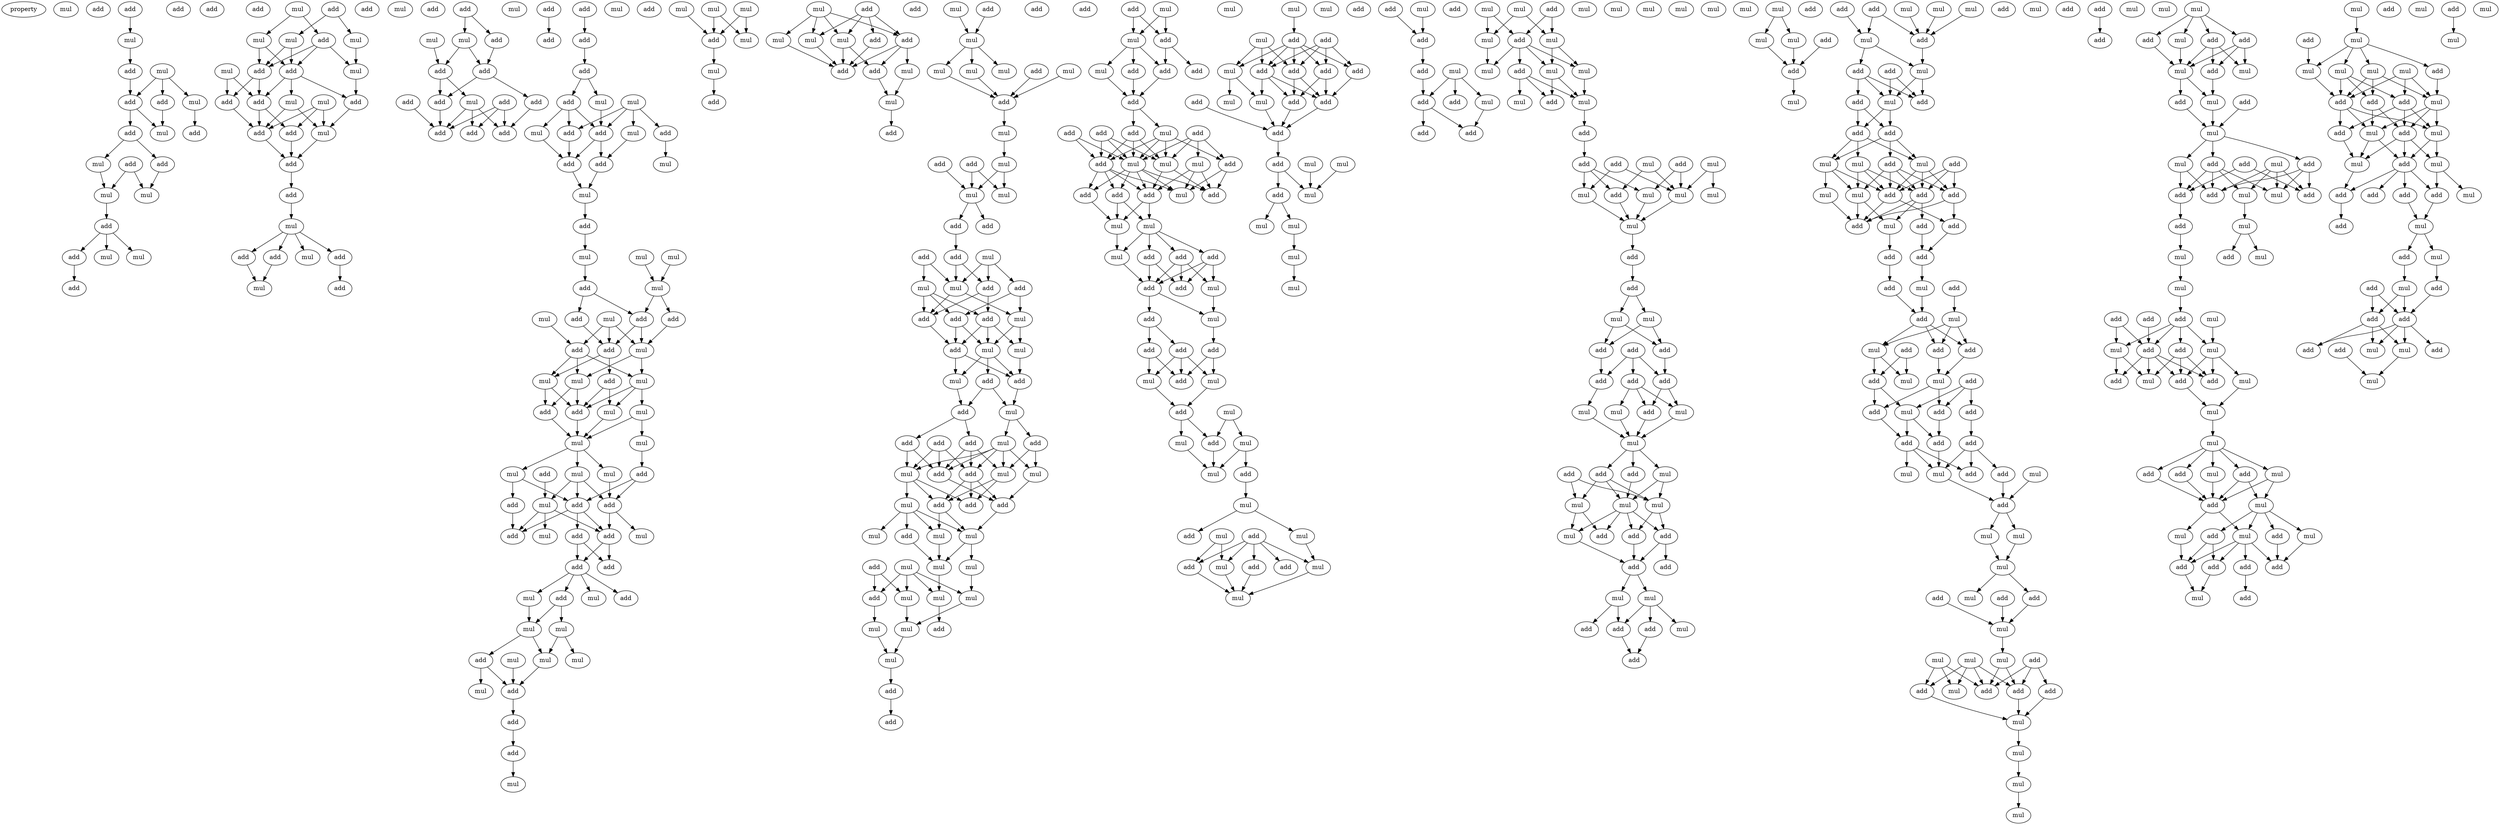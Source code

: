 digraph {
    node [fontcolor=black]
    property [mul=2,lf=1.8]
    0 [ label = mul ];
    1 [ label = add ];
    2 [ label = add ];
    3 [ label = mul ];
    4 [ label = mul ];
    5 [ label = add ];
    6 [ label = mul ];
    7 [ label = add ];
    8 [ label = add ];
    9 [ label = mul ];
    10 [ label = add ];
    11 [ label = add ];
    12 [ label = mul ];
    13 [ label = add ];
    14 [ label = add ];
    15 [ label = mul ];
    16 [ label = mul ];
    17 [ label = add ];
    18 [ label = add ];
    19 [ label = add ];
    20 [ label = add ];
    21 [ label = add ];
    22 [ label = mul ];
    23 [ label = mul ];
    24 [ label = add ];
    25 [ label = add ];
    26 [ label = mul ];
    27 [ label = add ];
    28 [ label = mul ];
    29 [ label = mul ];
    30 [ label = mul ];
    31 [ label = mul ];
    32 [ label = add ];
    33 [ label = add ];
    34 [ label = mul ];
    35 [ label = add ];
    36 [ label = add ];
    37 [ label = add ];
    38 [ label = mul ];
    39 [ label = mul ];
    40 [ label = mul ];
    41 [ label = add ];
    42 [ label = add ];
    43 [ label = add ];
    44 [ label = add ];
    45 [ label = mul ];
    46 [ label = add ];
    47 [ label = mul ];
    48 [ label = add ];
    49 [ label = add ];
    50 [ label = mul ];
    51 [ label = add ];
    52 [ label = add ];
    53 [ label = mul ];
    54 [ label = add ];
    55 [ label = add ];
    56 [ label = mul ];
    57 [ label = add ];
    58 [ label = mul ];
    59 [ label = add ];
    60 [ label = add ];
    61 [ label = mul ];
    62 [ label = add ];
    63 [ label = add ];
    64 [ label = add ];
    65 [ label = add ];
    66 [ label = add ];
    67 [ label = add ];
    68 [ label = add ];
    69 [ label = mul ];
    70 [ label = add ];
    71 [ label = add ];
    72 [ label = add ];
    73 [ label = add ];
    74 [ label = add ];
    75 [ label = mul ];
    76 [ label = add ];
    77 [ label = mul ];
    78 [ label = mul ];
    79 [ label = add ];
    80 [ label = add ];
    81 [ label = mul ];
    82 [ label = add ];
    83 [ label = add ];
    84 [ label = add ];
    85 [ label = mul ];
    86 [ label = mul ];
    87 [ label = mul ];
    88 [ label = add ];
    89 [ label = mul ];
    90 [ label = mul ];
    91 [ label = mul ];
    92 [ label = add ];
    93 [ label = mul ];
    94 [ label = mul ];
    95 [ label = mul ];
    96 [ label = add ];
    97 [ label = add ];
    98 [ label = add ];
    99 [ label = mul ];
    100 [ label = add ];
    101 [ label = add ];
    102 [ label = add ];
    103 [ label = mul ];
    104 [ label = mul ];
    105 [ label = mul ];
    106 [ label = add ];
    107 [ label = add ];
    108 [ label = mul ];
    109 [ label = mul ];
    110 [ label = mul ];
    111 [ label = mul ];
    112 [ label = mul ];
    113 [ label = add ];
    114 [ label = mul ];
    115 [ label = add ];
    116 [ label = mul ];
    117 [ label = add ];
    118 [ label = add ];
    119 [ label = add ];
    120 [ label = mul ];
    121 [ label = add ];
    122 [ label = add ];
    123 [ label = mul ];
    124 [ label = add ];
    125 [ label = mul ];
    126 [ label = add ];
    127 [ label = add ];
    128 [ label = add ];
    129 [ label = mul ];
    130 [ label = mul ];
    131 [ label = add ];
    132 [ label = mul ];
    133 [ label = mul ];
    134 [ label = mul ];
    135 [ label = mul ];
    136 [ label = mul ];
    137 [ label = add ];
    138 [ label = add ];
    139 [ label = mul ];
    140 [ label = add ];
    141 [ label = add ];
    142 [ label = add ];
    143 [ label = mul ];
    144 [ label = mul ];
    145 [ label = mul ];
    146 [ label = mul ];
    147 [ label = add ];
    148 [ label = mul ];
    149 [ label = mul ];
    150 [ label = add ];
    151 [ label = add ];
    152 [ label = mul ];
    153 [ label = mul ];
    154 [ label = mul ];
    155 [ label = mul ];
    156 [ label = add ];
    157 [ label = add ];
    158 [ label = add ];
    159 [ label = mul ];
    160 [ label = add ];
    161 [ label = mul ];
    162 [ label = add ];
    163 [ label = add ];
    164 [ label = mul ];
    165 [ label = add ];
    166 [ label = mul ];
    167 [ label = add ];
    168 [ label = mul ];
    169 [ label = mul ];
    170 [ label = mul ];
    171 [ label = mul ];
    172 [ label = add ];
    173 [ label = mul ];
    174 [ label = add ];
    175 [ label = add ];
    176 [ label = add ];
    177 [ label = mul ];
    178 [ label = mul ];
    179 [ label = mul ];
    180 [ label = add ];
    181 [ label = add ];
    182 [ label = add ];
    183 [ label = mul ];
    184 [ label = add ];
    185 [ label = mul ];
    186 [ label = mul ];
    187 [ label = add ];
    188 [ label = add ];
    189 [ label = mul ];
    190 [ label = add ];
    191 [ label = add ];
    192 [ label = add ];
    193 [ label = mul ];
    194 [ label = add ];
    195 [ label = mul ];
    196 [ label = add ];
    197 [ label = mul ];
    198 [ label = add ];
    199 [ label = mul ];
    200 [ label = add ];
    201 [ label = add ];
    202 [ label = mul ];
    203 [ label = add ];
    204 [ label = add ];
    205 [ label = add ];
    206 [ label = mul ];
    207 [ label = add ];
    208 [ label = mul ];
    209 [ label = add ];
    210 [ label = mul ];
    211 [ label = mul ];
    212 [ label = add ];
    213 [ label = add ];
    214 [ label = add ];
    215 [ label = add ];
    216 [ label = mul ];
    217 [ label = mul ];
    218 [ label = mul ];
    219 [ label = mul ];
    220 [ label = mul ];
    221 [ label = add ];
    222 [ label = mul ];
    223 [ label = add ];
    224 [ label = mul ];
    225 [ label = mul ];
    226 [ label = mul ];
    227 [ label = mul ];
    228 [ label = add ];
    229 [ label = mul ];
    230 [ label = mul ];
    231 [ label = add ];
    232 [ label = add ];
    233 [ label = mul ];
    234 [ label = add ];
    235 [ label = add ];
    236 [ label = add ];
    237 [ label = mul ];
    238 [ label = add ];
    239 [ label = add ];
    240 [ label = add ];
    241 [ label = mul ];
    242 [ label = add ];
    243 [ label = add ];
    244 [ label = add ];
    245 [ label = add ];
    246 [ label = mul ];
    247 [ label = add ];
    248 [ label = add ];
    249 [ label = mul ];
    250 [ label = mul ];
    251 [ label = add ];
    252 [ label = mul ];
    253 [ label = mul ];
    254 [ label = add ];
    255 [ label = add ];
    256 [ label = add ];
    257 [ label = add ];
    258 [ label = mul ];
    259 [ label = mul ];
    260 [ label = add ];
    261 [ label = add ];
    262 [ label = add ];
    263 [ label = mul ];
    264 [ label = add ];
    265 [ label = mul ];
    266 [ label = add ];
    267 [ label = mul ];
    268 [ label = add ];
    269 [ label = add ];
    270 [ label = add ];
    271 [ label = add ];
    272 [ label = add ];
    273 [ label = mul ];
    274 [ label = mul ];
    275 [ label = add ];
    276 [ label = mul ];
    277 [ label = add ];
    278 [ label = mul ];
    279 [ label = mul ];
    280 [ label = mul ];
    281 [ label = add ];
    282 [ label = mul ];
    283 [ label = add ];
    284 [ label = add ];
    285 [ label = mul ];
    286 [ label = mul ];
    287 [ label = mul ];
    288 [ label = mul ];
    289 [ label = add ];
    290 [ label = add ];
    291 [ label = add ];
    292 [ label = mul ];
    293 [ label = mul ];
    294 [ label = mul ];
    295 [ label = add ];
    296 [ label = add ];
    297 [ label = mul ];
    298 [ label = add ];
    299 [ label = mul ];
    300 [ label = add ];
    301 [ label = add ];
    302 [ label = add ];
    303 [ label = add ];
    304 [ label = mul ];
    305 [ label = mul ];
    306 [ label = add ];
    307 [ label = add ];
    308 [ label = add ];
    309 [ label = mul ];
    310 [ label = mul ];
    311 [ label = mul ];
    312 [ label = add ];
    313 [ label = add ];
    314 [ label = add ];
    315 [ label = mul ];
    316 [ label = mul ];
    317 [ label = mul ];
    318 [ label = mul ];
    319 [ label = add ];
    320 [ label = mul ];
    321 [ label = mul ];
    322 [ label = add ];
    323 [ label = add ];
    324 [ label = add ];
    325 [ label = mul ];
    326 [ label = add ];
    327 [ label = mul ];
    328 [ label = add ];
    329 [ label = add ];
    330 [ label = add ];
    331 [ label = add ];
    332 [ label = mul ];
    333 [ label = mul ];
    334 [ label = add ];
    335 [ label = mul ];
    336 [ label = mul ];
    337 [ label = mul ];
    338 [ label = mul ];
    339 [ label = add ];
    340 [ label = mul ];
    341 [ label = mul ];
    342 [ label = add ];
    343 [ label = mul ];
    344 [ label = add ];
    345 [ label = mul ];
    346 [ label = add ];
    347 [ label = mul ];
    348 [ label = add ];
    349 [ label = add ];
    350 [ label = mul ];
    351 [ label = mul ];
    352 [ label = add ];
    353 [ label = mul ];
    354 [ label = mul ];
    355 [ label = mul ];
    356 [ label = mul ];
    357 [ label = add ];
    358 [ label = add ];
    359 [ label = mul ];
    360 [ label = mul ];
    361 [ label = mul ];
    362 [ label = add ];
    363 [ label = add ];
    364 [ label = add ];
    365 [ label = add ];
    366 [ label = add ];
    367 [ label = add ];
    368 [ label = mul ];
    369 [ label = mul ];
    370 [ label = mul ];
    371 [ label = add ];
    372 [ label = mul ];
    373 [ label = mul ];
    374 [ label = add ];
    375 [ label = add ];
    376 [ label = mul ];
    377 [ label = add ];
    378 [ label = mul ];
    379 [ label = mul ];
    380 [ label = mul ];
    381 [ label = add ];
    382 [ label = add ];
    383 [ label = mul ];
    384 [ label = add ];
    385 [ label = mul ];
    386 [ label = add ];
    387 [ label = add ];
    388 [ label = mul ];
    389 [ label = mul ];
    390 [ label = mul ];
    391 [ label = add ];
    392 [ label = mul ];
    393 [ label = add ];
    394 [ label = add ];
    395 [ label = mul ];
    396 [ label = add ];
    397 [ label = mul ];
    398 [ label = add ];
    399 [ label = add ];
    400 [ label = mul ];
    401 [ label = mul ];
    402 [ label = add ];
    403 [ label = mul ];
    404 [ label = mul ];
    405 [ label = mul ];
    406 [ label = add ];
    407 [ label = mul ];
    408 [ label = add ];
    409 [ label = mul ];
    410 [ label = add ];
    411 [ label = add ];
    412 [ label = add ];
    413 [ label = mul ];
    414 [ label = add ];
    415 [ label = mul ];
    416 [ label = add ];
    417 [ label = add ];
    418 [ label = add ];
    419 [ label = add ];
    420 [ label = add ];
    421 [ label = mul ];
    422 [ label = add ];
    423 [ label = mul ];
    424 [ label = mul ];
    425 [ label = add ];
    426 [ label = mul ];
    427 [ label = mul ];
    428 [ label = add ];
    429 [ label = add ];
    430 [ label = mul ];
    431 [ label = add ];
    432 [ label = add ];
    433 [ label = add ];
    434 [ label = add ];
    435 [ label = add ];
    436 [ label = add ];
    437 [ label = add ];
    438 [ label = mul ];
    439 [ label = add ];
    440 [ label = mul ];
    441 [ label = add ];
    442 [ label = add ];
    443 [ label = mul ];
    444 [ label = add ];
    445 [ label = mul ];
    446 [ label = add ];
    447 [ label = mul ];
    448 [ label = add ];
    449 [ label = add ];
    450 [ label = add ];
    451 [ label = mul ];
    452 [ label = add ];
    453 [ label = add ];
    454 [ label = add ];
    455 [ label = add ];
    456 [ label = mul ];
    457 [ label = mul ];
    458 [ label = mul ];
    459 [ label = add ];
    460 [ label = add ];
    461 [ label = add ];
    462 [ label = mul ];
    463 [ label = mul ];
    464 [ label = mul ];
    465 [ label = mul ];
    466 [ label = add ];
    467 [ label = mul ];
    468 [ label = add ];
    469 [ label = add ];
    470 [ label = mul ];
    471 [ label = add ];
    472 [ label = mul ];
    473 [ label = mul ];
    474 [ label = mul ];
    475 [ label = add ];
    476 [ label = add ];
    477 [ label = add ];
    478 [ label = add ];
    479 [ label = mul ];
    480 [ label = mul ];
    481 [ label = mul ];
    482 [ label = add ];
    483 [ label = add ];
    484 [ label = mul ];
    485 [ label = add ];
    486 [ label = mul ];
    487 [ label = mul ];
    488 [ label = mul ];
    489 [ label = mul ];
    490 [ label = add ];
    491 [ label = add ];
    492 [ label = mul ];
    493 [ label = add ];
    494 [ label = add ];
    495 [ label = mul ];
    496 [ label = mul ];
    497 [ label = mul ];
    498 [ label = add ];
    499 [ label = add ];
    500 [ label = mul ];
    501 [ label = add ];
    502 [ label = mul ];
    503 [ label = mul ];
    504 [ label = add ];
    505 [ label = add ];
    506 [ label = add ];
    507 [ label = add ];
    508 [ label = mul ];
    509 [ label = mul ];
    510 [ label = add ];
    511 [ label = add ];
    512 [ label = mul ];
    513 [ label = add ];
    514 [ label = mul ];
    515 [ label = mul ];
    516 [ label = mul ];
    517 [ label = mul ];
    518 [ label = add ];
    519 [ label = add ];
    520 [ label = add ];
    521 [ label = mul ];
    522 [ label = add ];
    523 [ label = add ];
    524 [ label = mul ];
    525 [ label = add ];
    526 [ label = mul ];
    527 [ label = add ];
    528 [ label = mul ];
    529 [ label = add ];
    530 [ label = mul ];
    531 [ label = mul ];
    532 [ label = add ];
    533 [ label = add ];
    534 [ label = add ];
    535 [ label = mul ];
    536 [ label = mul ];
    537 [ label = add ];
    538 [ label = mul ];
    539 [ label = add ];
    540 [ label = add ];
    541 [ label = mul ];
    542 [ label = mul ];
    543 [ label = mul ];
    544 [ label = add ];
    545 [ label = add ];
    546 [ label = add ];
    547 [ label = add ];
    548 [ label = mul ];
    549 [ label = add ];
    550 [ label = mul ];
    551 [ label = mul ];
    552 [ label = add ];
    553 [ label = mul ];
    554 [ label = add ];
    555 [ label = mul ];
    556 [ label = mul ];
    557 [ label = mul ];
    558 [ label = mul ];
    559 [ label = add ];
    560 [ label = add ];
    561 [ label = add ];
    562 [ label = add ];
    563 [ label = add ];
    564 [ label = mul ];
    565 [ label = mul ];
    566 [ label = mul ];
    567 [ label = mul ];
    568 [ label = add ];
    569 [ label = add ];
    570 [ label = add ];
    571 [ label = mul ];
    572 [ label = add ];
    573 [ label = add ];
    574 [ label = add ];
    575 [ label = mul ];
    576 [ label = mul ];
    577 [ label = add ];
    578 [ label = add ];
    579 [ label = add ];
    580 [ label = mul ];
    581 [ label = mul ];
    582 [ label = add ];
    583 [ label = add ];
    584 [ label = add ];
    585 [ label = mul ];
    586 [ label = mul ];
    587 [ label = add ];
    588 [ label = add ];
    589 [ label = add ];
    590 [ label = mul ];
    591 [ label = add ];
    592 [ label = mul ];
    593 [ label = mul ];
    2 -> 3 [ name = 0 ];
    3 -> 5 [ name = 1 ];
    4 -> 6 [ name = 2 ];
    4 -> 7 [ name = 3 ];
    4 -> 8 [ name = 4 ];
    5 -> 7 [ name = 5 ];
    6 -> 11 [ name = 6 ];
    7 -> 9 [ name = 7 ];
    7 -> 10 [ name = 8 ];
    8 -> 9 [ name = 9 ];
    10 -> 12 [ name = 10 ];
    10 -> 13 [ name = 11 ];
    12 -> 16 [ name = 12 ];
    13 -> 15 [ name = 13 ];
    14 -> 15 [ name = 14 ];
    14 -> 16 [ name = 15 ];
    16 -> 17 [ name = 16 ];
    17 -> 19 [ name = 17 ];
    17 -> 22 [ name = 18 ];
    17 -> 23 [ name = 19 ];
    19 -> 24 [ name = 20 ];
    25 -> 29 [ name = 21 ];
    25 -> 30 [ name = 22 ];
    26 -> 27 [ name = 23 ];
    26 -> 28 [ name = 24 ];
    27 -> 32 [ name = 25 ];
    27 -> 33 [ name = 26 ];
    27 -> 34 [ name = 27 ];
    28 -> 32 [ name = 28 ];
    28 -> 33 [ name = 29 ];
    29 -> 34 [ name = 30 ];
    30 -> 32 [ name = 31 ];
    30 -> 33 [ name = 32 ];
    31 -> 36 [ name = 33 ];
    31 -> 37 [ name = 34 ];
    32 -> 35 [ name = 35 ];
    32 -> 36 [ name = 36 ];
    32 -> 38 [ name = 37 ];
    33 -> 36 [ name = 38 ];
    33 -> 37 [ name = 39 ];
    34 -> 35 [ name = 40 ];
    35 -> 40 [ name = 41 ];
    36 -> 41 [ name = 42 ];
    36 -> 42 [ name = 43 ];
    37 -> 41 [ name = 44 ];
    38 -> 40 [ name = 45 ];
    38 -> 41 [ name = 46 ];
    39 -> 40 [ name = 47 ];
    39 -> 41 [ name = 48 ];
    39 -> 42 [ name = 49 ];
    40 -> 43 [ name = 50 ];
    41 -> 43 [ name = 51 ];
    42 -> 43 [ name = 52 ];
    43 -> 46 [ name = 53 ];
    46 -> 47 [ name = 54 ];
    47 -> 48 [ name = 55 ];
    47 -> 50 [ name = 56 ];
    47 -> 51 [ name = 57 ];
    47 -> 52 [ name = 58 ];
    48 -> 53 [ name = 59 ];
    51 -> 54 [ name = 60 ];
    52 -> 53 [ name = 61 ];
    55 -> 56 [ name = 62 ];
    55 -> 57 [ name = 63 ];
    56 -> 59 [ name = 64 ];
    56 -> 60 [ name = 65 ];
    57 -> 59 [ name = 66 ];
    58 -> 60 [ name = 67 ];
    59 -> 62 [ name = 68 ];
    59 -> 63 [ name = 69 ];
    60 -> 61 [ name = 70 ];
    60 -> 62 [ name = 71 ];
    61 -> 66 [ name = 72 ];
    61 -> 67 [ name = 73 ];
    61 -> 68 [ name = 74 ];
    62 -> 68 [ name = 75 ];
    63 -> 67 [ name = 76 ];
    64 -> 68 [ name = 77 ];
    65 -> 66 [ name = 78 ];
    65 -> 67 [ name = 79 ];
    65 -> 68 [ name = 80 ];
    70 -> 72 [ name = 81 ];
    71 -> 73 [ name = 82 ];
    73 -> 74 [ name = 83 ];
    74 -> 76 [ name = 84 ];
    74 -> 77 [ name = 85 ];
    75 -> 78 [ name = 86 ];
    75 -> 79 [ name = 87 ];
    75 -> 80 [ name = 88 ];
    75 -> 82 [ name = 89 ];
    76 -> 79 [ name = 90 ];
    76 -> 81 [ name = 91 ];
    76 -> 82 [ name = 92 ];
    77 -> 79 [ name = 93 ];
    78 -> 83 [ name = 94 ];
    79 -> 83 [ name = 95 ];
    79 -> 84 [ name = 96 ];
    80 -> 86 [ name = 97 ];
    81 -> 84 [ name = 98 ];
    82 -> 84 [ name = 99 ];
    83 -> 87 [ name = 100 ];
    84 -> 87 [ name = 101 ];
    87 -> 88 [ name = 102 ];
    88 -> 90 [ name = 103 ];
    89 -> 93 [ name = 104 ];
    90 -> 92 [ name = 105 ];
    91 -> 93 [ name = 106 ];
    92 -> 96 [ name = 107 ];
    92 -> 98 [ name = 108 ];
    93 -> 97 [ name = 109 ];
    93 -> 98 [ name = 110 ];
    94 -> 100 [ name = 111 ];
    95 -> 99 [ name = 112 ];
    95 -> 100 [ name = 113 ];
    95 -> 101 [ name = 114 ];
    96 -> 101 [ name = 115 ];
    97 -> 99 [ name = 116 ];
    98 -> 99 [ name = 117 ];
    98 -> 101 [ name = 118 ];
    99 -> 103 [ name = 119 ];
    99 -> 105 [ name = 120 ];
    100 -> 103 [ name = 121 ];
    100 -> 104 [ name = 122 ];
    100 -> 105 [ name = 123 ];
    101 -> 102 [ name = 124 ];
    101 -> 104 [ name = 125 ];
    102 -> 106 [ name = 126 ];
    102 -> 109 [ name = 127 ];
    103 -> 106 [ name = 128 ];
    103 -> 107 [ name = 129 ];
    104 -> 106 [ name = 130 ];
    104 -> 107 [ name = 131 ];
    105 -> 106 [ name = 132 ];
    105 -> 108 [ name = 133 ];
    105 -> 109 [ name = 134 ];
    106 -> 110 [ name = 135 ];
    107 -> 110 [ name = 136 ];
    108 -> 110 [ name = 137 ];
    108 -> 111 [ name = 138 ];
    109 -> 110 [ name = 139 ];
    110 -> 112 [ name = 140 ];
    110 -> 114 [ name = 141 ];
    110 -> 116 [ name = 142 ];
    111 -> 115 [ name = 143 ];
    112 -> 117 [ name = 144 ];
    113 -> 120 [ name = 145 ];
    114 -> 117 [ name = 146 ];
    114 -> 118 [ name = 147 ];
    114 -> 120 [ name = 148 ];
    115 -> 117 [ name = 149 ];
    115 -> 118 [ name = 150 ];
    116 -> 118 [ name = 151 ];
    116 -> 119 [ name = 152 ];
    117 -> 124 [ name = 153 ];
    117 -> 125 [ name = 154 ];
    118 -> 121 [ name = 155 ];
    118 -> 122 [ name = 156 ];
    118 -> 124 [ name = 157 ];
    119 -> 122 [ name = 158 ];
    120 -> 122 [ name = 159 ];
    120 -> 123 [ name = 160 ];
    120 -> 124 [ name = 161 ];
    121 -> 126 [ name = 162 ];
    121 -> 127 [ name = 163 ];
    124 -> 126 [ name = 164 ];
    124 -> 127 [ name = 165 ];
    127 -> 128 [ name = 166 ];
    127 -> 129 [ name = 167 ];
    127 -> 130 [ name = 168 ];
    127 -> 131 [ name = 169 ];
    128 -> 132 [ name = 170 ];
    128 -> 133 [ name = 171 ];
    129 -> 132 [ name = 172 ];
    132 -> 134 [ name = 173 ];
    132 -> 137 [ name = 174 ];
    133 -> 134 [ name = 175 ];
    133 -> 136 [ name = 176 ];
    134 -> 138 [ name = 177 ];
    135 -> 138 [ name = 178 ];
    137 -> 138 [ name = 179 ];
    137 -> 139 [ name = 180 ];
    138 -> 140 [ name = 181 ];
    140 -> 142 [ name = 182 ];
    142 -> 146 [ name = 183 ];
    143 -> 147 [ name = 184 ];
    143 -> 148 [ name = 185 ];
    144 -> 147 [ name = 186 ];
    145 -> 147 [ name = 187 ];
    145 -> 148 [ name = 188 ];
    147 -> 149 [ name = 189 ];
    149 -> 150 [ name = 190 ];
    151 -> 153 [ name = 191 ];
    151 -> 154 [ name = 192 ];
    151 -> 156 [ name = 193 ];
    151 -> 157 [ name = 194 ];
    152 -> 153 [ name = 195 ];
    152 -> 154 [ name = 196 ];
    152 -> 155 [ name = 197 ];
    152 -> 156 [ name = 198 ];
    153 -> 158 [ name = 199 ];
    153 -> 160 [ name = 200 ];
    154 -> 158 [ name = 201 ];
    155 -> 158 [ name = 202 ];
    156 -> 158 [ name = 203 ];
    156 -> 159 [ name = 204 ];
    156 -> 160 [ name = 205 ];
    157 -> 158 [ name = 206 ];
    159 -> 161 [ name = 207 ];
    160 -> 161 [ name = 208 ];
    161 -> 162 [ name = 209 ];
    164 -> 166 [ name = 210 ];
    165 -> 166 [ name = 211 ];
    166 -> 168 [ name = 212 ];
    166 -> 170 [ name = 213 ];
    166 -> 171 [ name = 214 ];
    167 -> 172 [ name = 215 ];
    168 -> 172 [ name = 216 ];
    169 -> 172 [ name = 217 ];
    171 -> 172 [ name = 218 ];
    172 -> 173 [ name = 219 ];
    173 -> 177 [ name = 220 ];
    174 -> 178 [ name = 221 ];
    174 -> 179 [ name = 222 ];
    176 -> 178 [ name = 223 ];
    177 -> 178 [ name = 224 ];
    177 -> 179 [ name = 225 ];
    178 -> 180 [ name = 226 ];
    178 -> 181 [ name = 227 ];
    180 -> 182 [ name = 228 ];
    182 -> 186 [ name = 229 ];
    182 -> 188 [ name = 230 ];
    183 -> 186 [ name = 231 ];
    183 -> 187 [ name = 232 ];
    183 -> 188 [ name = 233 ];
    184 -> 185 [ name = 234 ];
    184 -> 186 [ name = 235 ];
    185 -> 190 [ name = 236 ];
    185 -> 191 [ name = 237 ];
    185 -> 192 [ name = 238 ];
    186 -> 189 [ name = 239 ];
    186 -> 191 [ name = 240 ];
    187 -> 189 [ name = 241 ];
    187 -> 190 [ name = 242 ];
    188 -> 191 [ name = 243 ];
    188 -> 192 [ name = 244 ];
    189 -> 193 [ name = 245 ];
    189 -> 195 [ name = 246 ];
    190 -> 193 [ name = 247 ];
    190 -> 194 [ name = 248 ];
    191 -> 194 [ name = 249 ];
    192 -> 193 [ name = 250 ];
    192 -> 194 [ name = 251 ];
    192 -> 195 [ name = 252 ];
    193 -> 196 [ name = 253 ];
    193 -> 197 [ name = 254 ];
    193 -> 198 [ name = 255 ];
    194 -> 196 [ name = 256 ];
    194 -> 197 [ name = 257 ];
    195 -> 196 [ name = 258 ];
    196 -> 199 [ name = 259 ];
    197 -> 200 [ name = 260 ];
    198 -> 199 [ name = 261 ];
    198 -> 200 [ name = 262 ];
    199 -> 202 [ name = 263 ];
    199 -> 204 [ name = 264 ];
    200 -> 201 [ name = 265 ];
    200 -> 205 [ name = 266 ];
    201 -> 207 [ name = 267 ];
    201 -> 209 [ name = 268 ];
    201 -> 210 [ name = 269 ];
    202 -> 206 [ name = 270 ];
    202 -> 207 [ name = 271 ];
    202 -> 208 [ name = 272 ];
    202 -> 209 [ name = 273 ];
    202 -> 210 [ name = 274 ];
    203 -> 206 [ name = 275 ];
    203 -> 207 [ name = 276 ];
    203 -> 209 [ name = 277 ];
    204 -> 208 [ name = 278 ];
    204 -> 210 [ name = 279 ];
    205 -> 206 [ name = 280 ];
    205 -> 209 [ name = 281 ];
    206 -> 211 [ name = 282 ];
    206 -> 212 [ name = 283 ];
    206 -> 213 [ name = 284 ];
    207 -> 212 [ name = 285 ];
    207 -> 213 [ name = 286 ];
    207 -> 214 [ name = 287 ];
    208 -> 214 [ name = 288 ];
    209 -> 214 [ name = 289 ];
    210 -> 212 [ name = 290 ];
    210 -> 213 [ name = 291 ];
    211 -> 215 [ name = 292 ];
    211 -> 216 [ name = 293 ];
    211 -> 217 [ name = 294 ];
    211 -> 218 [ name = 295 ];
    213 -> 217 [ name = 296 ];
    213 -> 218 [ name = 297 ];
    214 -> 218 [ name = 298 ];
    215 -> 220 [ name = 299 ];
    217 -> 220 [ name = 300 ];
    218 -> 220 [ name = 301 ];
    218 -> 222 [ name = 302 ];
    219 -> 223 [ name = 303 ];
    219 -> 224 [ name = 304 ];
    219 -> 225 [ name = 305 ];
    219 -> 226 [ name = 306 ];
    220 -> 226 [ name = 307 ];
    221 -> 223 [ name = 308 ];
    221 -> 225 [ name = 309 ];
    222 -> 224 [ name = 310 ];
    223 -> 229 [ name = 311 ];
    224 -> 227 [ name = 312 ];
    225 -> 227 [ name = 313 ];
    226 -> 228 [ name = 314 ];
    227 -> 230 [ name = 315 ];
    229 -> 230 [ name = 316 ];
    230 -> 231 [ name = 317 ];
    231 -> 234 [ name = 318 ];
    233 -> 236 [ name = 319 ];
    233 -> 237 [ name = 320 ];
    235 -> 236 [ name = 321 ];
    235 -> 237 [ name = 322 ];
    236 -> 238 [ name = 323 ];
    236 -> 239 [ name = 324 ];
    237 -> 238 [ name = 325 ];
    237 -> 240 [ name = 326 ];
    237 -> 241 [ name = 327 ];
    238 -> 242 [ name = 328 ];
    240 -> 242 [ name = 329 ];
    241 -> 242 [ name = 330 ];
    242 -> 244 [ name = 331 ];
    242 -> 246 [ name = 332 ];
    243 -> 248 [ name = 333 ];
    243 -> 252 [ name = 334 ];
    244 -> 248 [ name = 335 ];
    244 -> 249 [ name = 336 ];
    244 -> 252 [ name = 337 ];
    245 -> 248 [ name = 338 ];
    245 -> 249 [ name = 339 ];
    245 -> 252 [ name = 340 ];
    246 -> 248 [ name = 341 ];
    246 -> 249 [ name = 342 ];
    246 -> 251 [ name = 343 ];
    246 -> 252 [ name = 344 ];
    247 -> 249 [ name = 345 ];
    247 -> 250 [ name = 346 ];
    247 -> 251 [ name = 347 ];
    247 -> 252 [ name = 348 ];
    248 -> 253 [ name = 349 ];
    248 -> 254 [ name = 350 ];
    248 -> 255 [ name = 351 ];
    248 -> 256 [ name = 352 ];
    249 -> 256 [ name = 353 ];
    249 -> 257 [ name = 354 ];
    250 -> 253 [ name = 355 ];
    250 -> 256 [ name = 356 ];
    250 -> 257 [ name = 357 ];
    251 -> 253 [ name = 358 ];
    251 -> 257 [ name = 359 ];
    252 -> 253 [ name = 360 ];
    252 -> 254 [ name = 361 ];
    252 -> 255 [ name = 362 ];
    252 -> 256 [ name = 363 ];
    252 -> 257 [ name = 364 ];
    254 -> 258 [ name = 365 ];
    255 -> 258 [ name = 366 ];
    255 -> 259 [ name = 367 ];
    256 -> 258 [ name = 368 ];
    256 -> 259 [ name = 369 ];
    258 -> 263 [ name = 370 ];
    259 -> 260 [ name = 371 ];
    259 -> 261 [ name = 372 ];
    259 -> 262 [ name = 373 ];
    259 -> 263 [ name = 374 ];
    260 -> 264 [ name = 375 ];
    260 -> 265 [ name = 376 ];
    260 -> 266 [ name = 377 ];
    261 -> 264 [ name = 378 ];
    261 -> 266 [ name = 379 ];
    262 -> 264 [ name = 380 ];
    262 -> 265 [ name = 381 ];
    262 -> 266 [ name = 382 ];
    263 -> 266 [ name = 383 ];
    265 -> 267 [ name = 384 ];
    266 -> 267 [ name = 385 ];
    266 -> 268 [ name = 386 ];
    267 -> 270 [ name = 387 ];
    268 -> 269 [ name = 388 ];
    268 -> 271 [ name = 389 ];
    269 -> 272 [ name = 390 ];
    269 -> 273 [ name = 391 ];
    270 -> 272 [ name = 392 ];
    270 -> 274 [ name = 393 ];
    271 -> 272 [ name = 394 ];
    271 -> 273 [ name = 395 ];
    271 -> 274 [ name = 396 ];
    273 -> 275 [ name = 397 ];
    274 -> 275 [ name = 398 ];
    275 -> 277 [ name = 399 ];
    275 -> 278 [ name = 400 ];
    276 -> 277 [ name = 401 ];
    276 -> 279 [ name = 402 ];
    277 -> 280 [ name = 403 ];
    278 -> 280 [ name = 404 ];
    279 -> 280 [ name = 405 ];
    279 -> 281 [ name = 406 ];
    281 -> 282 [ name = 407 ];
    282 -> 283 [ name = 408 ];
    282 -> 286 [ name = 409 ];
    284 -> 288 [ name = 410 ];
    284 -> 289 [ name = 411 ];
    284 -> 290 [ name = 412 ];
    284 -> 291 [ name = 413 ];
    284 -> 292 [ name = 414 ];
    286 -> 292 [ name = 415 ];
    287 -> 288 [ name = 416 ];
    287 -> 289 [ name = 417 ];
    288 -> 293 [ name = 418 ];
    289 -> 293 [ name = 419 ];
    290 -> 293 [ name = 420 ];
    292 -> 293 [ name = 421 ];
    294 -> 295 [ name = 422 ];
    295 -> 298 [ name = 423 ];
    295 -> 299 [ name = 424 ];
    295 -> 300 [ name = 425 ];
    295 -> 301 [ name = 426 ];
    295 -> 302 [ name = 427 ];
    296 -> 298 [ name = 428 ];
    296 -> 300 [ name = 429 ];
    296 -> 301 [ name = 430 ];
    296 -> 302 [ name = 431 ];
    297 -> 298 [ name = 432 ];
    297 -> 299 [ name = 433 ];
    297 -> 301 [ name = 434 ];
    298 -> 303 [ name = 435 ];
    298 -> 306 [ name = 436 ];
    299 -> 304 [ name = 437 ];
    299 -> 305 [ name = 438 ];
    300 -> 303 [ name = 439 ];
    301 -> 303 [ name = 440 ];
    301 -> 304 [ name = 441 ];
    301 -> 306 [ name = 442 ];
    302 -> 303 [ name = 443 ];
    302 -> 306 [ name = 444 ];
    303 -> 308 [ name = 445 ];
    304 -> 308 [ name = 446 ];
    306 -> 308 [ name = 447 ];
    307 -> 308 [ name = 448 ];
    308 -> 312 [ name = 449 ];
    309 -> 315 [ name = 450 ];
    311 -> 315 [ name = 451 ];
    312 -> 314 [ name = 452 ];
    312 -> 315 [ name = 453 ];
    314 -> 316 [ name = 454 ];
    314 -> 317 [ name = 455 ];
    317 -> 318 [ name = 456 ];
    318 -> 320 [ name = 457 ];
    319 -> 322 [ name = 458 ];
    321 -> 322 [ name = 459 ];
    322 -> 324 [ name = 460 ];
    324 -> 328 [ name = 461 ];
    325 -> 326 [ name = 462 ];
    325 -> 327 [ name = 463 ];
    325 -> 328 [ name = 464 ];
    327 -> 330 [ name = 465 ];
    328 -> 329 [ name = 466 ];
    328 -> 330 [ name = 467 ];
    331 -> 334 [ name = 468 ];
    331 -> 336 [ name = 469 ];
    332 -> 334 [ name = 470 ];
    332 -> 335 [ name = 471 ];
    333 -> 335 [ name = 472 ];
    333 -> 336 [ name = 473 ];
    334 -> 337 [ name = 474 ];
    334 -> 338 [ name = 475 ];
    334 -> 339 [ name = 476 ];
    334 -> 340 [ name = 477 ];
    335 -> 337 [ name = 478 ];
    336 -> 338 [ name = 479 ];
    336 -> 340 [ name = 480 ];
    338 -> 341 [ name = 481 ];
    339 -> 341 [ name = 482 ];
    339 -> 342 [ name = 483 ];
    339 -> 343 [ name = 484 ];
    340 -> 341 [ name = 485 ];
    340 -> 342 [ name = 486 ];
    341 -> 344 [ name = 487 ];
    344 -> 346 [ name = 488 ];
    345 -> 350 [ name = 489 ];
    345 -> 352 [ name = 490 ];
    346 -> 352 [ name = 491 ];
    346 -> 353 [ name = 492 ];
    346 -> 354 [ name = 493 ];
    347 -> 350 [ name = 494 ];
    347 -> 351 [ name = 495 ];
    348 -> 350 [ name = 496 ];
    348 -> 353 [ name = 497 ];
    349 -> 350 [ name = 498 ];
    349 -> 354 [ name = 499 ];
    350 -> 355 [ name = 500 ];
    352 -> 355 [ name = 501 ];
    353 -> 355 [ name = 502 ];
    354 -> 355 [ name = 503 ];
    355 -> 357 [ name = 504 ];
    357 -> 358 [ name = 505 ];
    358 -> 360 [ name = 506 ];
    358 -> 361 [ name = 507 ];
    360 -> 362 [ name = 508 ];
    360 -> 364 [ name = 509 ];
    361 -> 362 [ name = 510 ];
    361 -> 364 [ name = 511 ];
    362 -> 365 [ name = 512 ];
    363 -> 365 [ name = 513 ];
    363 -> 366 [ name = 514 ];
    363 -> 367 [ name = 515 ];
    364 -> 367 [ name = 516 ];
    365 -> 369 [ name = 517 ];
    365 -> 371 [ name = 518 ];
    366 -> 369 [ name = 519 ];
    366 -> 370 [ name = 520 ];
    366 -> 371 [ name = 521 ];
    367 -> 372 [ name = 522 ];
    369 -> 373 [ name = 523 ];
    370 -> 373 [ name = 524 ];
    371 -> 373 [ name = 525 ];
    372 -> 373 [ name = 526 ];
    373 -> 374 [ name = 527 ];
    373 -> 376 [ name = 528 ];
    373 -> 377 [ name = 529 ];
    374 -> 378 [ name = 530 ];
    375 -> 379 [ name = 531 ];
    375 -> 380 [ name = 532 ];
    376 -> 378 [ name = 533 ];
    376 -> 380 [ name = 534 ];
    377 -> 378 [ name = 535 ];
    377 -> 379 [ name = 536 ];
    377 -> 380 [ name = 537 ];
    378 -> 381 [ name = 538 ];
    378 -> 382 [ name = 539 ];
    378 -> 383 [ name = 540 ];
    378 -> 384 [ name = 541 ];
    379 -> 381 [ name = 542 ];
    379 -> 383 [ name = 543 ];
    380 -> 382 [ name = 544 ];
    380 -> 384 [ name = 545 ];
    382 -> 387 [ name = 546 ];
    383 -> 387 [ name = 547 ];
    384 -> 386 [ name = 548 ];
    384 -> 387 [ name = 549 ];
    387 -> 388 [ name = 550 ];
    387 -> 389 [ name = 551 ];
    388 -> 391 [ name = 552 ];
    388 -> 394 [ name = 553 ];
    389 -> 392 [ name = 554 ];
    389 -> 393 [ name = 555 ];
    389 -> 394 [ name = 556 ];
    393 -> 396 [ name = 557 ];
    394 -> 396 [ name = 558 ];
    397 -> 400 [ name = 559 ];
    397 -> 401 [ name = 560 ];
    399 -> 402 [ name = 561 ];
    400 -> 402 [ name = 562 ];
    401 -> 402 [ name = 563 ];
    402 -> 403 [ name = 564 ];
    404 -> 410 [ name = 565 ];
    405 -> 410 [ name = 566 ];
    406 -> 409 [ name = 567 ];
    407 -> 410 [ name = 568 ];
    408 -> 409 [ name = 569 ];
    408 -> 410 [ name = 570 ];
    409 -> 413 [ name = 571 ];
    409 -> 414 [ name = 572 ];
    410 -> 413 [ name = 573 ];
    411 -> 415 [ name = 574 ];
    411 -> 416 [ name = 575 ];
    413 -> 415 [ name = 576 ];
    413 -> 416 [ name = 577 ];
    414 -> 415 [ name = 578 ];
    414 -> 416 [ name = 579 ];
    414 -> 417 [ name = 580 ];
    415 -> 418 [ name = 581 ];
    415 -> 419 [ name = 582 ];
    417 -> 418 [ name = 583 ];
    417 -> 419 [ name = 584 ];
    418 -> 421 [ name = 585 ];
    418 -> 423 [ name = 586 ];
    418 -> 424 [ name = 587 ];
    419 -> 421 [ name = 588 ];
    419 -> 422 [ name = 589 ];
    419 -> 424 [ name = 590 ];
    420 -> 425 [ name = 591 ];
    420 -> 428 [ name = 592 ];
    420 -> 429 [ name = 593 ];
    421 -> 425 [ name = 594 ];
    421 -> 428 [ name = 595 ];
    421 -> 429 [ name = 596 ];
    422 -> 425 [ name = 597 ];
    422 -> 427 [ name = 598 ];
    422 -> 428 [ name = 599 ];
    422 -> 429 [ name = 600 ];
    423 -> 425 [ name = 601 ];
    423 -> 427 [ name = 602 ];
    423 -> 429 [ name = 603 ];
    424 -> 425 [ name = 604 ];
    424 -> 426 [ name = 605 ];
    424 -> 427 [ name = 606 ];
    425 -> 431 [ name = 607 ];
    425 -> 432 [ name = 608 ];
    426 -> 431 [ name = 609 ];
    427 -> 430 [ name = 610 ];
    427 -> 431 [ name = 611 ];
    428 -> 431 [ name = 612 ];
    428 -> 432 [ name = 613 ];
    429 -> 430 [ name = 614 ];
    429 -> 431 [ name = 615 ];
    429 -> 433 [ name = 616 ];
    430 -> 434 [ name = 617 ];
    432 -> 435 [ name = 618 ];
    433 -> 435 [ name = 619 ];
    434 -> 437 [ name = 620 ];
    435 -> 438 [ name = 621 ];
    436 -> 440 [ name = 622 ];
    437 -> 439 [ name = 623 ];
    438 -> 439 [ name = 624 ];
    439 -> 441 [ name = 625 ];
    439 -> 442 [ name = 626 ];
    439 -> 443 [ name = 627 ];
    440 -> 441 [ name = 628 ];
    440 -> 442 [ name = 629 ];
    440 -> 443 [ name = 630 ];
    441 -> 445 [ name = 631 ];
    442 -> 445 [ name = 632 ];
    443 -> 446 [ name = 633 ];
    443 -> 447 [ name = 634 ];
    444 -> 446 [ name = 635 ];
    444 -> 447 [ name = 636 ];
    445 -> 449 [ name = 637 ];
    445 -> 452 [ name = 638 ];
    446 -> 451 [ name = 639 ];
    446 -> 452 [ name = 640 ];
    448 -> 449 [ name = 641 ];
    448 -> 450 [ name = 642 ];
    448 -> 451 [ name = 643 ];
    449 -> 455 [ name = 644 ];
    450 -> 454 [ name = 645 ];
    451 -> 453 [ name = 646 ];
    451 -> 455 [ name = 647 ];
    452 -> 453 [ name = 648 ];
    453 -> 456 [ name = 649 ];
    453 -> 458 [ name = 650 ];
    453 -> 460 [ name = 651 ];
    454 -> 458 [ name = 652 ];
    454 -> 459 [ name = 653 ];
    454 -> 460 [ name = 654 ];
    455 -> 458 [ name = 655 ];
    457 -> 461 [ name = 656 ];
    458 -> 461 [ name = 657 ];
    459 -> 461 [ name = 658 ];
    461 -> 462 [ name = 659 ];
    461 -> 463 [ name = 660 ];
    462 -> 464 [ name = 661 ];
    463 -> 464 [ name = 662 ];
    464 -> 466 [ name = 663 ];
    464 -> 467 [ name = 664 ];
    466 -> 470 [ name = 665 ];
    468 -> 470 [ name = 666 ];
    469 -> 470 [ name = 667 ];
    470 -> 474 [ name = 668 ];
    471 -> 475 [ name = 669 ];
    471 -> 476 [ name = 670 ];
    471 -> 477 [ name = 671 ];
    472 -> 477 [ name = 672 ];
    472 -> 478 [ name = 673 ];
    472 -> 479 [ name = 674 ];
    473 -> 475 [ name = 675 ];
    473 -> 477 [ name = 676 ];
    473 -> 478 [ name = 677 ];
    473 -> 479 [ name = 678 ];
    474 -> 475 [ name = 679 ];
    474 -> 477 [ name = 680 ];
    475 -> 480 [ name = 681 ];
    476 -> 480 [ name = 682 ];
    478 -> 480 [ name = 683 ];
    480 -> 481 [ name = 684 ];
    481 -> 484 [ name = 685 ];
    483 -> 485 [ name = 686 ];
    484 -> 486 [ name = 687 ];
    489 -> 490 [ name = 688 ];
    489 -> 491 [ name = 689 ];
    489 -> 492 [ name = 690 ];
    489 -> 493 [ name = 691 ];
    490 -> 496 [ name = 692 ];
    491 -> 494 [ name = 693 ];
    491 -> 495 [ name = 694 ];
    491 -> 496 [ name = 695 ];
    492 -> 496 [ name = 696 ];
    493 -> 494 [ name = 697 ];
    493 -> 495 [ name = 698 ];
    493 -> 496 [ name = 699 ];
    494 -> 497 [ name = 700 ];
    496 -> 497 [ name = 701 ];
    496 -> 499 [ name = 702 ];
    497 -> 500 [ name = 703 ];
    498 -> 500 [ name = 704 ];
    499 -> 500 [ name = 705 ];
    500 -> 501 [ name = 706 ];
    500 -> 503 [ name = 707 ];
    500 -> 505 [ name = 708 ];
    501 -> 506 [ name = 709 ];
    501 -> 507 [ name = 710 ];
    501 -> 508 [ name = 711 ];
    501 -> 509 [ name = 712 ];
    502 -> 507 [ name = 713 ];
    502 -> 508 [ name = 714 ];
    502 -> 509 [ name = 715 ];
    502 -> 510 [ name = 716 ];
    503 -> 506 [ name = 717 ];
    503 -> 507 [ name = 718 ];
    504 -> 506 [ name = 719 ];
    504 -> 510 [ name = 720 ];
    505 -> 507 [ name = 721 ];
    505 -> 509 [ name = 722 ];
    505 -> 510 [ name = 723 ];
    506 -> 511 [ name = 724 ];
    508 -> 512 [ name = 725 ];
    511 -> 514 [ name = 726 ];
    512 -> 513 [ name = 727 ];
    512 -> 515 [ name = 728 ];
    514 -> 516 [ name = 729 ];
    516 -> 519 [ name = 730 ];
    517 -> 524 [ name = 731 ];
    518 -> 522 [ name = 732 ];
    519 -> 521 [ name = 733 ];
    519 -> 522 [ name = 734 ];
    519 -> 523 [ name = 735 ];
    519 -> 524 [ name = 736 ];
    520 -> 521 [ name = 737 ];
    520 -> 522 [ name = 738 ];
    521 -> 528 [ name = 739 ];
    521 -> 529 [ name = 740 ];
    522 -> 525 [ name = 741 ];
    522 -> 527 [ name = 742 ];
    522 -> 528 [ name = 743 ];
    522 -> 529 [ name = 744 ];
    523 -> 525 [ name = 745 ];
    523 -> 527 [ name = 746 ];
    523 -> 528 [ name = 747 ];
    524 -> 525 [ name = 748 ];
    524 -> 526 [ name = 749 ];
    524 -> 527 [ name = 750 ];
    525 -> 530 [ name = 751 ];
    526 -> 530 [ name = 752 ];
    530 -> 531 [ name = 753 ];
    531 -> 532 [ name = 754 ];
    531 -> 533 [ name = 755 ];
    531 -> 534 [ name = 756 ];
    531 -> 535 [ name = 757 ];
    531 -> 536 [ name = 758 ];
    532 -> 537 [ name = 759 ];
    533 -> 537 [ name = 760 ];
    533 -> 538 [ name = 761 ];
    534 -> 537 [ name = 762 ];
    535 -> 537 [ name = 763 ];
    536 -> 537 [ name = 764 ];
    536 -> 538 [ name = 765 ];
    537 -> 541 [ name = 766 ];
    537 -> 543 [ name = 767 ];
    538 -> 539 [ name = 768 ];
    538 -> 540 [ name = 769 ];
    538 -> 542 [ name = 770 ];
    538 -> 543 [ name = 771 ];
    539 -> 545 [ name = 772 ];
    540 -> 544 [ name = 773 ];
    540 -> 547 [ name = 774 ];
    541 -> 547 [ name = 775 ];
    542 -> 545 [ name = 776 ];
    543 -> 544 [ name = 777 ];
    543 -> 545 [ name = 778 ];
    543 -> 546 [ name = 779 ];
    543 -> 547 [ name = 780 ];
    544 -> 548 [ name = 781 ];
    546 -> 549 [ name = 782 ];
    547 -> 548 [ name = 783 ];
    550 -> 551 [ name = 784 ];
    551 -> 554 [ name = 785 ];
    551 -> 555 [ name = 786 ];
    551 -> 556 [ name = 787 ];
    551 -> 557 [ name = 788 ];
    552 -> 556 [ name = 789 ];
    553 -> 558 [ name = 790 ];
    553 -> 559 [ name = 791 ];
    553 -> 560 [ name = 792 ];
    554 -> 558 [ name = 793 ];
    555 -> 559 [ name = 794 ];
    555 -> 560 [ name = 795 ];
    555 -> 561 [ name = 796 ];
    556 -> 560 [ name = 797 ];
    557 -> 558 [ name = 798 ];
    557 -> 560 [ name = 799 ];
    557 -> 561 [ name = 800 ];
    558 -> 563 [ name = 801 ];
    558 -> 564 [ name = 802 ];
    558 -> 565 [ name = 803 ];
    559 -> 562 [ name = 804 ];
    559 -> 563 [ name = 805 ];
    559 -> 564 [ name = 806 ];
    560 -> 562 [ name = 807 ];
    560 -> 564 [ name = 808 ];
    560 -> 565 [ name = 809 ];
    561 -> 563 [ name = 810 ];
    561 -> 565 [ name = 811 ];
    562 -> 566 [ name = 812 ];
    563 -> 566 [ name = 813 ];
    563 -> 567 [ name = 814 ];
    563 -> 568 [ name = 815 ];
    564 -> 567 [ name = 816 ];
    564 -> 568 [ name = 817 ];
    565 -> 566 [ name = 818 ];
    565 -> 568 [ name = 819 ];
    566 -> 569 [ name = 820 ];
    567 -> 570 [ name = 821 ];
    567 -> 571 [ name = 822 ];
    568 -> 569 [ name = 823 ];
    568 -> 570 [ name = 824 ];
    568 -> 572 [ name = 825 ];
    568 -> 573 [ name = 826 ];
    569 -> 574 [ name = 827 ];
    570 -> 575 [ name = 828 ];
    573 -> 575 [ name = 829 ];
    575 -> 576 [ name = 830 ];
    575 -> 577 [ name = 831 ];
    576 -> 578 [ name = 832 ];
    577 -> 580 [ name = 833 ];
    578 -> 584 [ name = 834 ];
    580 -> 583 [ name = 835 ];
    580 -> 584 [ name = 836 ];
    582 -> 583 [ name = 837 ];
    582 -> 584 [ name = 838 ];
    583 -> 585 [ name = 839 ];
    583 -> 586 [ name = 840 ];
    583 -> 587 [ name = 841 ];
    584 -> 585 [ name = 842 ];
    584 -> 586 [ name = 843 ];
    584 -> 587 [ name = 844 ];
    584 -> 589 [ name = 845 ];
    585 -> 590 [ name = 846 ];
    588 -> 590 [ name = 847 ];
    591 -> 593 [ name = 848 ];
}
